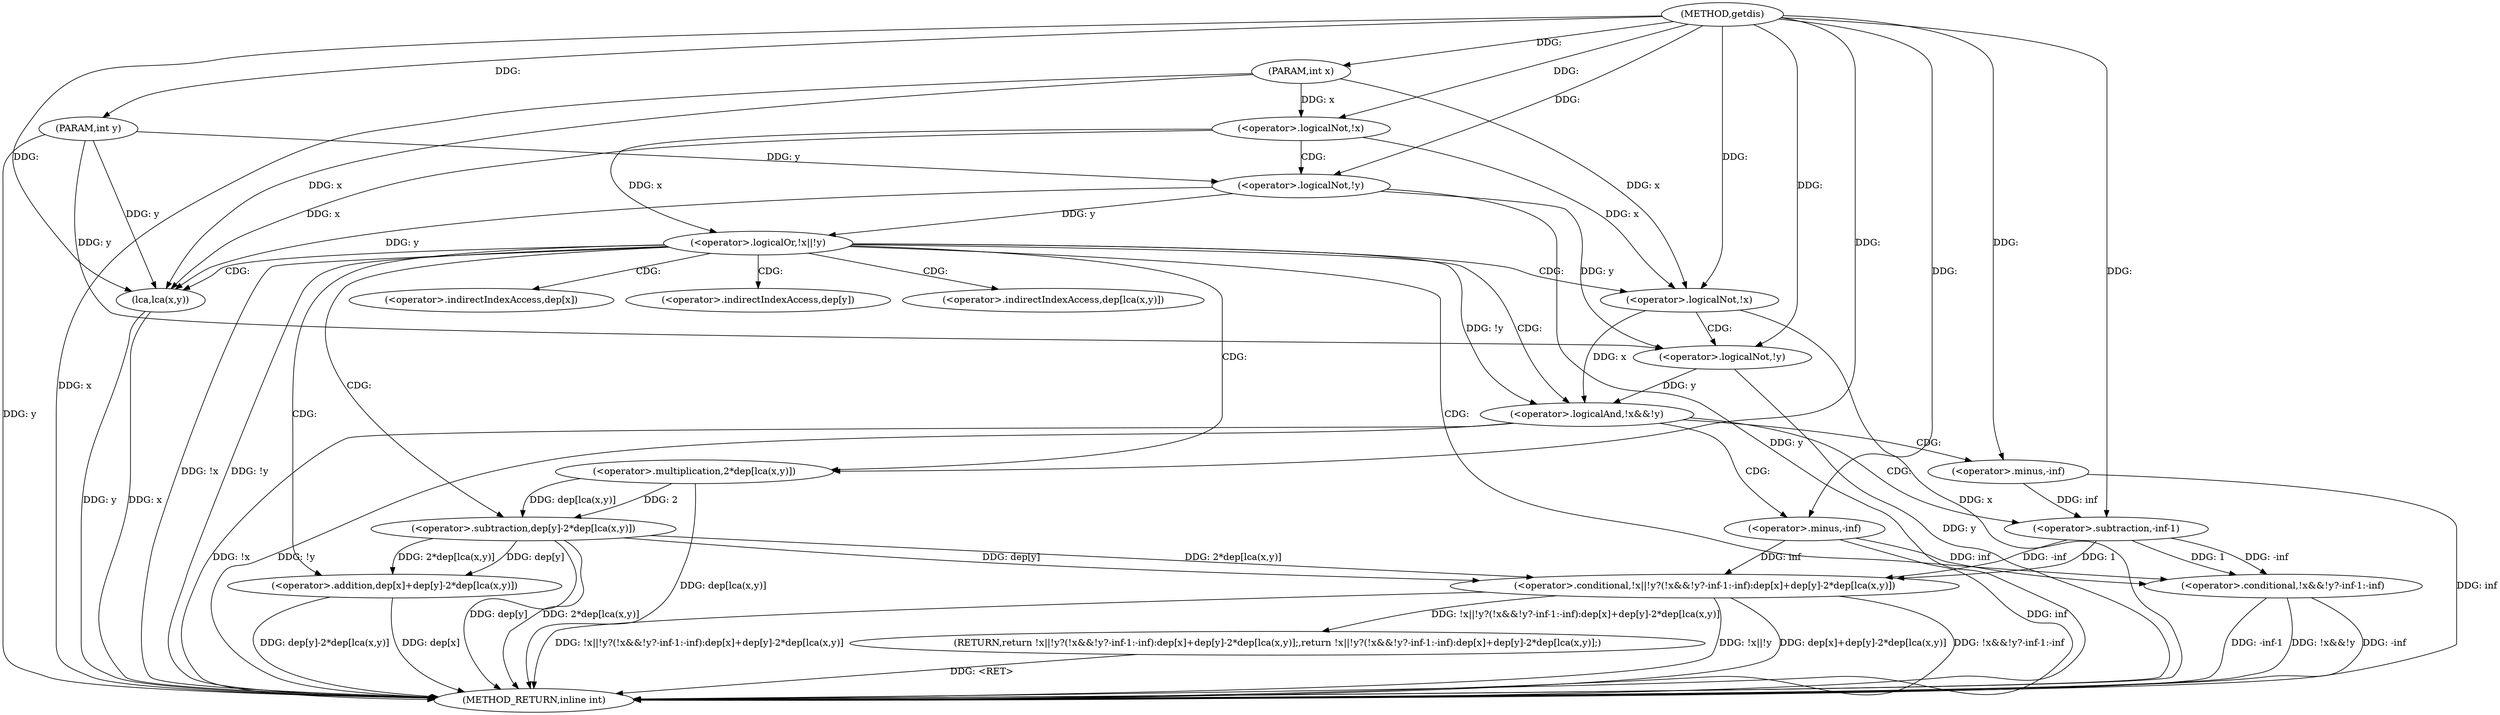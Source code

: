 digraph "getdis" {  
"1000341" [label = "(METHOD,getdis)" ]
"1000379" [label = "(METHOD_RETURN,inline int)" ]
"1000342" [label = "(PARAM,int x)" ]
"1000343" [label = "(PARAM,int y)" ]
"1000345" [label = "(RETURN,return !x||!y?(!x&&!y?-inf-1:-inf):dep[x]+dep[y]-2*dep[lca(x,y)];,return !x||!y?(!x&&!y?-inf-1:-inf):dep[x]+dep[y]-2*dep[lca(x,y)];)" ]
"1000346" [label = "(<operator>.conditional,!x||!y?(!x&&!y?-inf-1:-inf):dep[x]+dep[y]-2*dep[lca(x,y)])" ]
"1000347" [label = "(<operator>.logicalOr,!x||!y)" ]
"1000352" [label = "(<operator>.conditional,!x&&!y?-inf-1:-inf)" ]
"1000364" [label = "(<operator>.addition,dep[x]+dep[y]-2*dep[lca(x,y)])" ]
"1000348" [label = "(<operator>.logicalNot,!x)" ]
"1000350" [label = "(<operator>.logicalNot,!y)" ]
"1000353" [label = "(<operator>.logicalAnd,!x&&!y)" ]
"1000358" [label = "(<operator>.subtraction,-inf-1)" ]
"1000362" [label = "(<operator>.minus,-inf)" ]
"1000368" [label = "(<operator>.subtraction,dep[y]-2*dep[lca(x,y)])" ]
"1000354" [label = "(<operator>.logicalNot,!x)" ]
"1000356" [label = "(<operator>.logicalNot,!y)" ]
"1000359" [label = "(<operator>.minus,-inf)" ]
"1000372" [label = "(<operator>.multiplication,2*dep[lca(x,y)])" ]
"1000376" [label = "(lca,lca(x,y))" ]
"1000365" [label = "(<operator>.indirectIndexAccess,dep[x])" ]
"1000369" [label = "(<operator>.indirectIndexAccess,dep[y])" ]
"1000374" [label = "(<operator>.indirectIndexAccess,dep[lca(x,y)])" ]
  "1000345" -> "1000379"  [ label = "DDG: <RET>"] 
  "1000342" -> "1000379"  [ label = "DDG: x"] 
  "1000343" -> "1000379"  [ label = "DDG: y"] 
  "1000347" -> "1000379"  [ label = "DDG: !x"] 
  "1000350" -> "1000379"  [ label = "DDG: y"] 
  "1000347" -> "1000379"  [ label = "DDG: !y"] 
  "1000346" -> "1000379"  [ label = "DDG: !x||!y"] 
  "1000364" -> "1000379"  [ label = "DDG: dep[x]"] 
  "1000368" -> "1000379"  [ label = "DDG: dep[y]"] 
  "1000376" -> "1000379"  [ label = "DDG: x"] 
  "1000376" -> "1000379"  [ label = "DDG: y"] 
  "1000372" -> "1000379"  [ label = "DDG: dep[lca(x,y)]"] 
  "1000368" -> "1000379"  [ label = "DDG: 2*dep[lca(x,y)]"] 
  "1000364" -> "1000379"  [ label = "DDG: dep[y]-2*dep[lca(x,y)]"] 
  "1000346" -> "1000379"  [ label = "DDG: dep[x]+dep[y]-2*dep[lca(x,y)]"] 
  "1000354" -> "1000379"  [ label = "DDG: x"] 
  "1000353" -> "1000379"  [ label = "DDG: !x"] 
  "1000356" -> "1000379"  [ label = "DDG: y"] 
  "1000353" -> "1000379"  [ label = "DDG: !y"] 
  "1000352" -> "1000379"  [ label = "DDG: !x&&!y"] 
  "1000362" -> "1000379"  [ label = "DDG: inf"] 
  "1000352" -> "1000379"  [ label = "DDG: -inf"] 
  "1000359" -> "1000379"  [ label = "DDG: inf"] 
  "1000352" -> "1000379"  [ label = "DDG: -inf-1"] 
  "1000346" -> "1000379"  [ label = "DDG: !x&&!y?-inf-1:-inf"] 
  "1000346" -> "1000379"  [ label = "DDG: !x||!y?(!x&&!y?-inf-1:-inf):dep[x]+dep[y]-2*dep[lca(x,y)]"] 
  "1000341" -> "1000342"  [ label = "DDG: "] 
  "1000341" -> "1000343"  [ label = "DDG: "] 
  "1000346" -> "1000345"  [ label = "DDG: !x||!y?(!x&&!y?-inf-1:-inf):dep[x]+dep[y]-2*dep[lca(x,y)]"] 
  "1000368" -> "1000346"  [ label = "DDG: 2*dep[lca(x,y)]"] 
  "1000368" -> "1000346"  [ label = "DDG: dep[y]"] 
  "1000358" -> "1000346"  [ label = "DDG: -inf"] 
  "1000362" -> "1000346"  [ label = "DDG: inf"] 
  "1000358" -> "1000346"  [ label = "DDG: 1"] 
  "1000348" -> "1000347"  [ label = "DDG: x"] 
  "1000350" -> "1000347"  [ label = "DDG: y"] 
  "1000358" -> "1000352"  [ label = "DDG: 1"] 
  "1000358" -> "1000352"  [ label = "DDG: -inf"] 
  "1000362" -> "1000352"  [ label = "DDG: inf"] 
  "1000368" -> "1000364"  [ label = "DDG: 2*dep[lca(x,y)]"] 
  "1000368" -> "1000364"  [ label = "DDG: dep[y]"] 
  "1000342" -> "1000348"  [ label = "DDG: x"] 
  "1000341" -> "1000348"  [ label = "DDG: "] 
  "1000343" -> "1000350"  [ label = "DDG: y"] 
  "1000341" -> "1000350"  [ label = "DDG: "] 
  "1000354" -> "1000353"  [ label = "DDG: x"] 
  "1000356" -> "1000353"  [ label = "DDG: y"] 
  "1000347" -> "1000353"  [ label = "DDG: !y"] 
  "1000359" -> "1000358"  [ label = "DDG: inf"] 
  "1000341" -> "1000358"  [ label = "DDG: "] 
  "1000341" -> "1000362"  [ label = "DDG: "] 
  "1000372" -> "1000368"  [ label = "DDG: 2"] 
  "1000372" -> "1000368"  [ label = "DDG: dep[lca(x,y)]"] 
  "1000348" -> "1000354"  [ label = "DDG: x"] 
  "1000342" -> "1000354"  [ label = "DDG: x"] 
  "1000341" -> "1000354"  [ label = "DDG: "] 
  "1000350" -> "1000356"  [ label = "DDG: y"] 
  "1000343" -> "1000356"  [ label = "DDG: y"] 
  "1000341" -> "1000356"  [ label = "DDG: "] 
  "1000341" -> "1000359"  [ label = "DDG: "] 
  "1000341" -> "1000372"  [ label = "DDG: "] 
  "1000348" -> "1000376"  [ label = "DDG: x"] 
  "1000342" -> "1000376"  [ label = "DDG: x"] 
  "1000341" -> "1000376"  [ label = "DDG: "] 
  "1000350" -> "1000376"  [ label = "DDG: y"] 
  "1000343" -> "1000376"  [ label = "DDG: y"] 
  "1000347" -> "1000365"  [ label = "CDG: "] 
  "1000347" -> "1000376"  [ label = "CDG: "] 
  "1000347" -> "1000374"  [ label = "CDG: "] 
  "1000347" -> "1000372"  [ label = "CDG: "] 
  "1000347" -> "1000369"  [ label = "CDG: "] 
  "1000347" -> "1000368"  [ label = "CDG: "] 
  "1000347" -> "1000364"  [ label = "CDG: "] 
  "1000347" -> "1000352"  [ label = "CDG: "] 
  "1000347" -> "1000354"  [ label = "CDG: "] 
  "1000347" -> "1000353"  [ label = "CDG: "] 
  "1000348" -> "1000350"  [ label = "CDG: "] 
  "1000353" -> "1000362"  [ label = "CDG: "] 
  "1000353" -> "1000358"  [ label = "CDG: "] 
  "1000353" -> "1000359"  [ label = "CDG: "] 
  "1000354" -> "1000356"  [ label = "CDG: "] 
}
